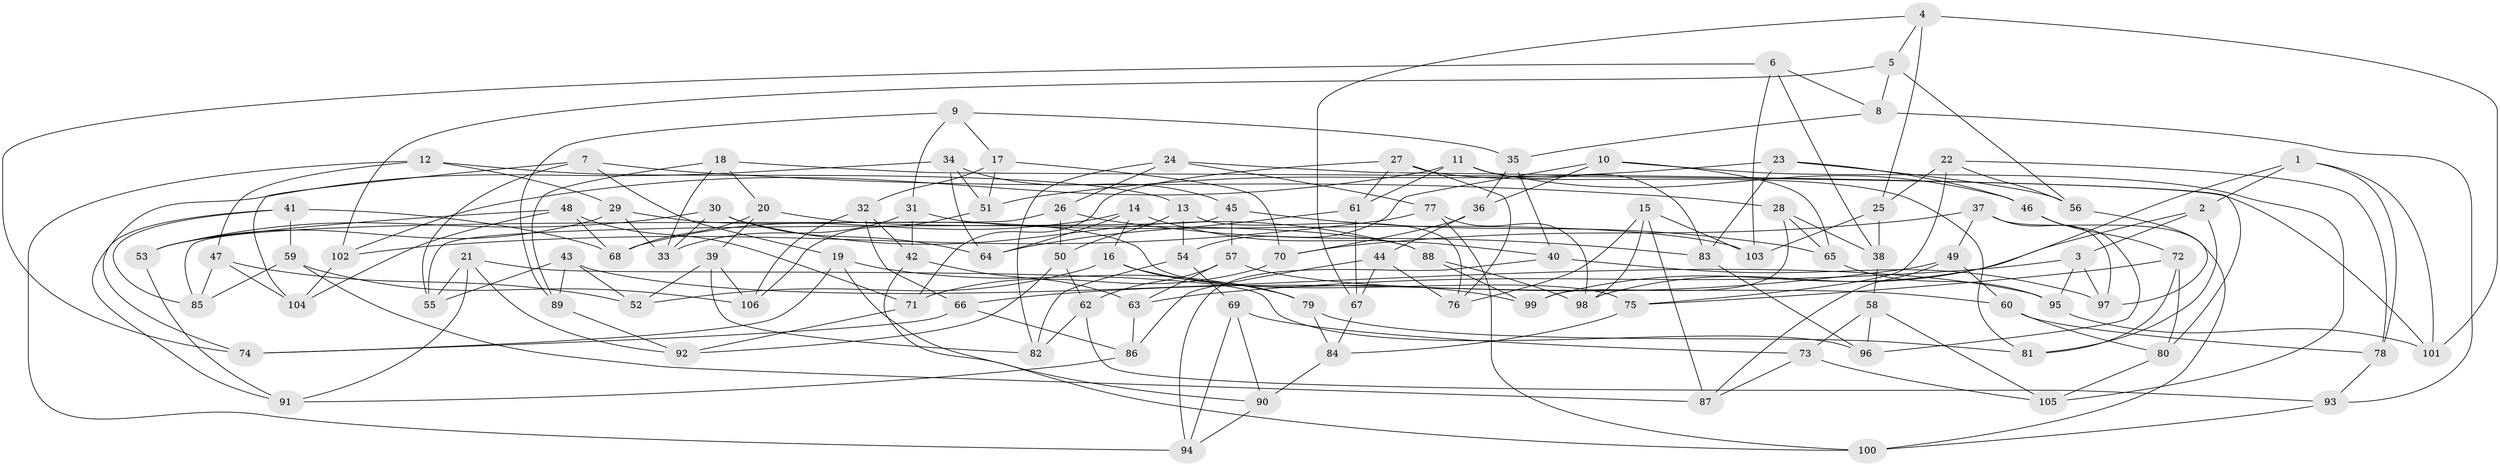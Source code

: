 // Generated by graph-tools (version 1.1) at 2025/50/03/09/25 03:50:47]
// undirected, 106 vertices, 212 edges
graph export_dot {
graph [start="1"]
  node [color=gray90,style=filled];
  1;
  2;
  3;
  4;
  5;
  6;
  7;
  8;
  9;
  10;
  11;
  12;
  13;
  14;
  15;
  16;
  17;
  18;
  19;
  20;
  21;
  22;
  23;
  24;
  25;
  26;
  27;
  28;
  29;
  30;
  31;
  32;
  33;
  34;
  35;
  36;
  37;
  38;
  39;
  40;
  41;
  42;
  43;
  44;
  45;
  46;
  47;
  48;
  49;
  50;
  51;
  52;
  53;
  54;
  55;
  56;
  57;
  58;
  59;
  60;
  61;
  62;
  63;
  64;
  65;
  66;
  67;
  68;
  69;
  70;
  71;
  72;
  73;
  74;
  75;
  76;
  77;
  78;
  79;
  80;
  81;
  82;
  83;
  84;
  85;
  86;
  87;
  88;
  89;
  90;
  91;
  92;
  93;
  94;
  95;
  96;
  97;
  98;
  99;
  100;
  101;
  102;
  103;
  104;
  105;
  106;
  1 -- 98;
  1 -- 101;
  1 -- 2;
  1 -- 78;
  2 -- 99;
  2 -- 3;
  2 -- 81;
  3 -- 95;
  3 -- 63;
  3 -- 97;
  4 -- 67;
  4 -- 25;
  4 -- 101;
  4 -- 5;
  5 -- 56;
  5 -- 102;
  5 -- 8;
  6 -- 74;
  6 -- 8;
  6 -- 38;
  6 -- 103;
  7 -- 28;
  7 -- 55;
  7 -- 19;
  7 -- 104;
  8 -- 35;
  8 -- 93;
  9 -- 89;
  9 -- 35;
  9 -- 17;
  9 -- 31;
  10 -- 65;
  10 -- 54;
  10 -- 36;
  10 -- 105;
  11 -- 46;
  11 -- 61;
  11 -- 83;
  11 -- 102;
  12 -- 94;
  12 -- 29;
  12 -- 13;
  12 -- 47;
  13 -- 76;
  13 -- 54;
  13 -- 50;
  14 -- 16;
  14 -- 64;
  14 -- 68;
  14 -- 40;
  15 -- 98;
  15 -- 87;
  15 -- 103;
  15 -- 76;
  16 -- 99;
  16 -- 79;
  16 -- 52;
  17 -- 70;
  17 -- 32;
  17 -- 51;
  18 -- 101;
  18 -- 20;
  18 -- 89;
  18 -- 33;
  19 -- 90;
  19 -- 74;
  19 -- 79;
  20 -- 88;
  20 -- 39;
  20 -- 68;
  21 -- 92;
  21 -- 96;
  21 -- 55;
  21 -- 91;
  22 -- 75;
  22 -- 56;
  22 -- 78;
  22 -- 25;
  23 -- 83;
  23 -- 56;
  23 -- 51;
  23 -- 46;
  24 -- 26;
  24 -- 77;
  24 -- 80;
  24 -- 82;
  25 -- 38;
  25 -- 103;
  26 -- 85;
  26 -- 83;
  26 -- 50;
  27 -- 71;
  27 -- 81;
  27 -- 61;
  27 -- 76;
  28 -- 38;
  28 -- 99;
  28 -- 65;
  29 -- 75;
  29 -- 33;
  29 -- 53;
  30 -- 53;
  30 -- 88;
  30 -- 33;
  30 -- 64;
  31 -- 103;
  31 -- 42;
  31 -- 33;
  32 -- 106;
  32 -- 66;
  32 -- 42;
  34 -- 51;
  34 -- 45;
  34 -- 74;
  34 -- 64;
  35 -- 40;
  35 -- 36;
  36 -- 44;
  36 -- 70;
  37 -- 49;
  37 -- 100;
  37 -- 97;
  37 -- 70;
  38 -- 58;
  39 -- 82;
  39 -- 52;
  39 -- 106;
  40 -- 94;
  40 -- 97;
  41 -- 91;
  41 -- 85;
  41 -- 68;
  41 -- 59;
  42 -- 100;
  42 -- 63;
  43 -- 52;
  43 -- 55;
  43 -- 95;
  43 -- 89;
  44 -- 86;
  44 -- 76;
  44 -- 67;
  45 -- 57;
  45 -- 55;
  45 -- 65;
  46 -- 72;
  46 -- 96;
  47 -- 85;
  47 -- 104;
  47 -- 52;
  48 -- 53;
  48 -- 71;
  48 -- 68;
  48 -- 104;
  49 -- 87;
  49 -- 66;
  49 -- 60;
  50 -- 62;
  50 -- 92;
  51 -- 106;
  53 -- 91;
  54 -- 82;
  54 -- 69;
  56 -- 97;
  57 -- 63;
  57 -- 60;
  57 -- 62;
  58 -- 105;
  58 -- 73;
  58 -- 96;
  59 -- 87;
  59 -- 85;
  59 -- 106;
  60 -- 78;
  60 -- 80;
  61 -- 67;
  61 -- 64;
  62 -- 93;
  62 -- 82;
  63 -- 86;
  65 -- 95;
  66 -- 74;
  66 -- 86;
  67 -- 84;
  69 -- 94;
  69 -- 73;
  69 -- 90;
  70 -- 71;
  71 -- 92;
  72 -- 75;
  72 -- 80;
  72 -- 81;
  73 -- 87;
  73 -- 105;
  75 -- 84;
  77 -- 100;
  77 -- 102;
  77 -- 98;
  78 -- 93;
  79 -- 84;
  79 -- 81;
  80 -- 105;
  83 -- 96;
  84 -- 90;
  86 -- 91;
  88 -- 99;
  88 -- 98;
  89 -- 92;
  90 -- 94;
  93 -- 100;
  95 -- 101;
  102 -- 104;
}
